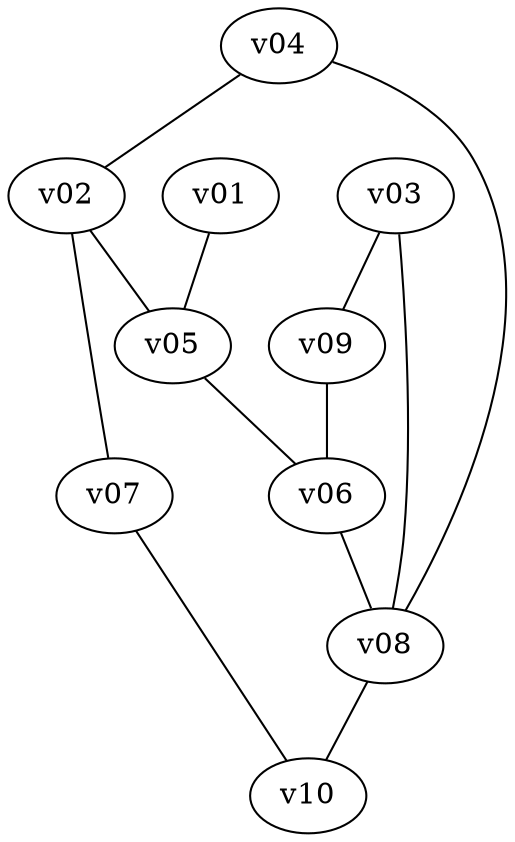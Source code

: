 graph G {
v01;
v02;
v03;
v04;
v05;
v06;
v07;
v08;
v09;
v10;
v01--v05  [distance="152", lambdas="32"];
v02--v07  [distance="185", lambdas="35"];
v03--v09  [distance="52", lambdas="7"];
v05--v06  [distance="68", lambdas="38"];
v04--v08  [distance="71", lambdas="2"];
v03--v08  [distance="164", lambdas="4"];
v06--v08  [distance="106", lambdas="2"];
v08--v10  [distance="81", lambdas="26"];
v07--v10  [distance="157", lambdas="12"];
v02--v05  [distance="86", lambdas="32"];
v04--v02  [distance="146", lambdas="12"];
v09--v06  [distance="84", lambdas="8"];
}
